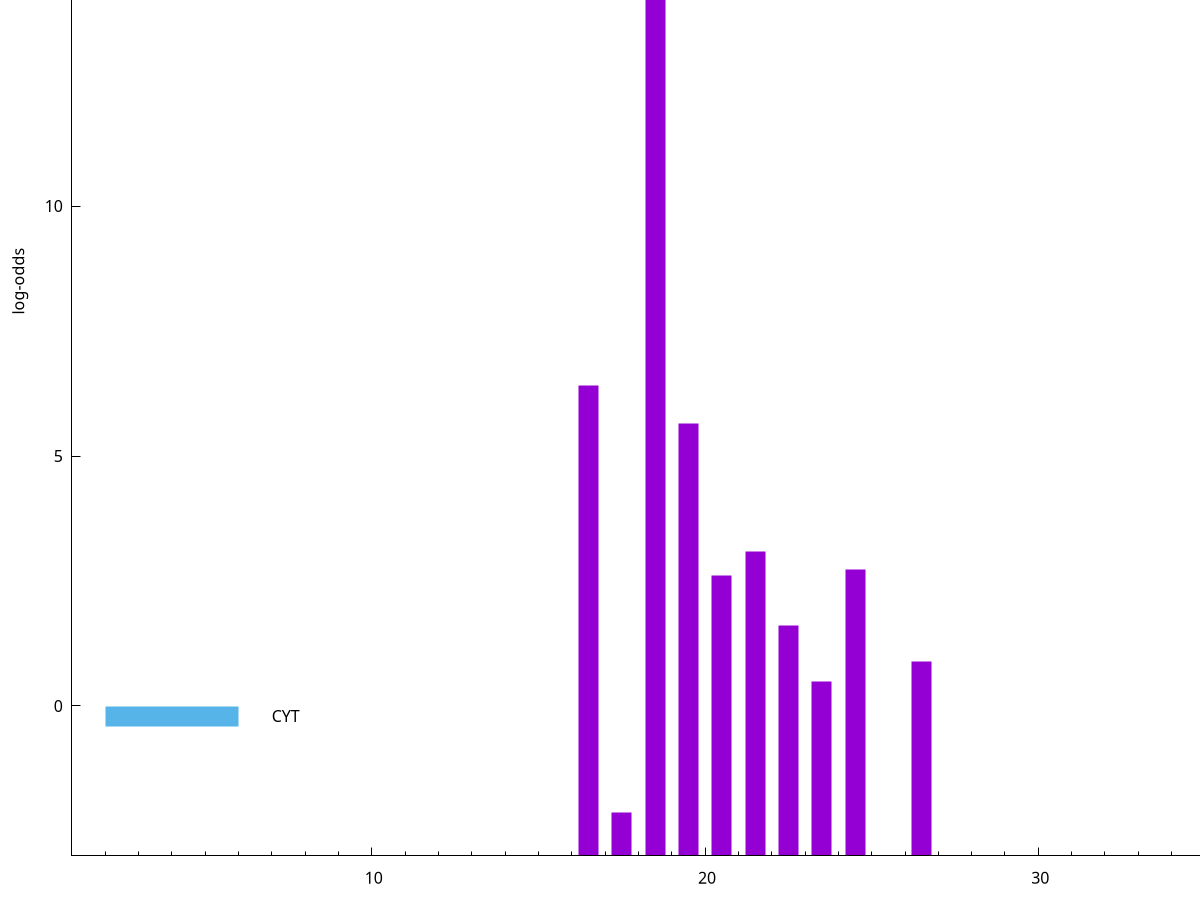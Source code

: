 set title "LipoP predictions for SRR5666468.gff"
set size 2., 1.4
set xrange [1:70] 
set mxtics 10
set yrange [-3:20]
set y2range [0:23]
set ylabel "log-odds"
set term postscript eps color solid "Helvetica" 30
set output "SRR5666468.gff23.eps"
set arrow from 2,14.8944 to 6,14.8944 nohead lt 1 lw 20
set label "SpI" at 7,14.8944
set arrow from 2,-0.200913 to 6,-0.200913 nohead lt 3 lw 20
set label "CYT" at 7,-0.200913
set arrow from 2,14.8944 to 6,14.8944 nohead lt 1 lw 20
set label "SpI" at 7,14.8944
# NOTE: The scores below are the log-odds scores with the threshold
# NOTE: subtracted (a hack to make gnuplot make the histogram all
# NOTE: look nice).
plot "-" axes x1y2 title "" with impulses lt 1 lw 20
18.500000 17.886700
16.500000 9.411200
19.500000 8.651520
21.500000 6.085240
24.500000 5.734900
20.500000 5.604900
22.500000 4.614670
26.500000 3.881034
23.500000 3.497117
17.500000 0.871750
e
exit
